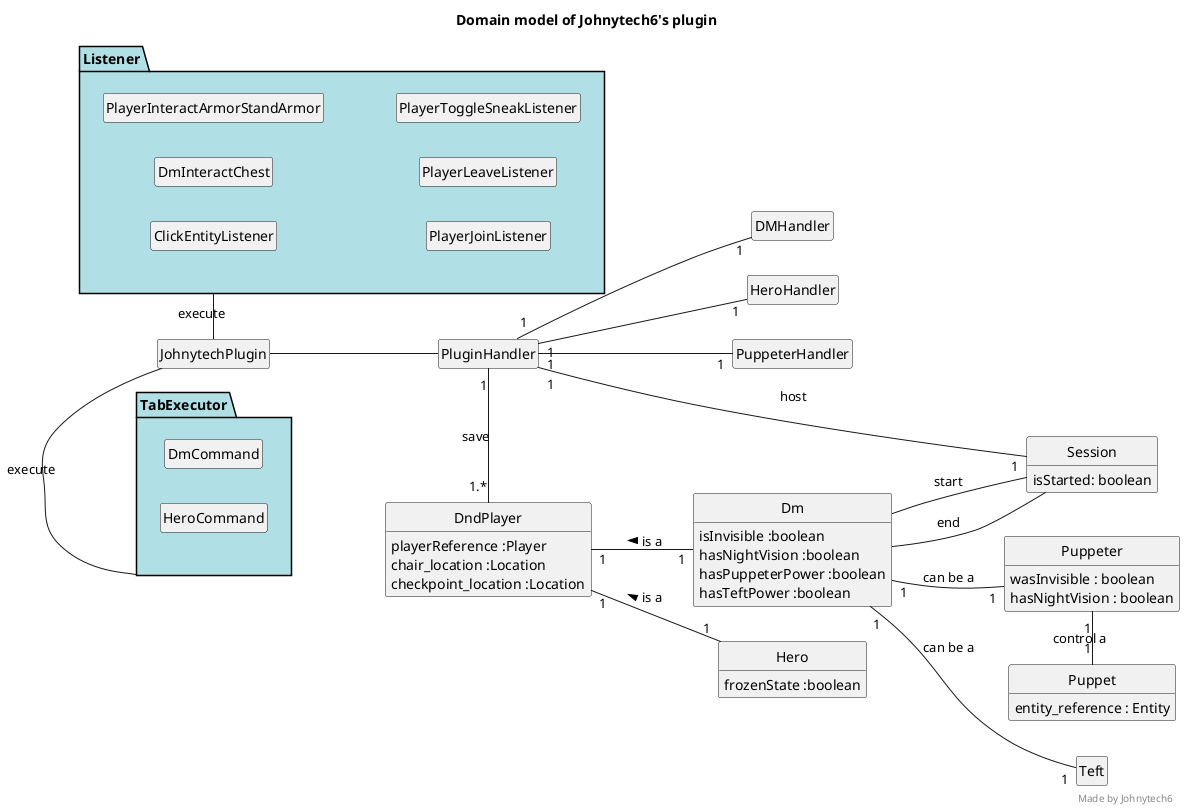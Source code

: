 @startuml MDD
skinparam style strictuml
skinparam defaultfontname Verdana
hide empty members
left to right direction
title Domain model of Johnytech6's plugin

class "JohnytechPlugin" as jp

class "PluginHandler" as ph

class "DMHandler" as dmh

class "HeroHandler" as hh

class "PuppeterHandler" as puh



class "DndPlayer" as dndP{
playerReference :Player
chair_location :Location
checkpoint_location :Location
}

class "Dm" as dm{
    isInvisible :boolean
    hasNightVision :boolean
    hasPuppeterPower :boolean
    hasTeftPower :boolean
}

class "Hero" as h{
    frozenState :boolean
}

class "Session" as ses{
    isStarted: boolean
}

class "Teft" as t

class "Puppeter" as pupter{
wasInvisible : boolean
hasNightVision : boolean
}

class "Puppet" as pup{
entity_reference : Entity
}

package "Listener" as l #PowderBlue{
class "ClickEntityListener"
class "DmInteractChest"
class "PlayerInteractArmorStandArmor"
class "PlayerJoinListener"
class "PlayerLeaveListener"
class "PlayerToggleSneakListener"
}

package "TabExecutor" as tabE #PowderBlue{
    class "DmCommand" as dmC
    class "HeroCommand" as hC
}

jp -- ph

jp -left- tabE : execute

jp -right- l : execute

ph "1" -- "1" dmh

ph "1" -- "1" hh

ph "1" -- "1" puh

ph "1" -- "1" ses : host

ph "1" -right- "1.*" dndP : save

dndP "1" -- "1" dm : is a <
dndP "1" -- "1" h : is a <

dm "1" -- "1" pupter : can be a

dm  --  ses : "start"
dm  --  ses : "end"

dm "1" -- "1" t : can be a

pupter "1" -right- "1"  pup : control a

right footer
Made by Johnytech6
end footer

@enduml